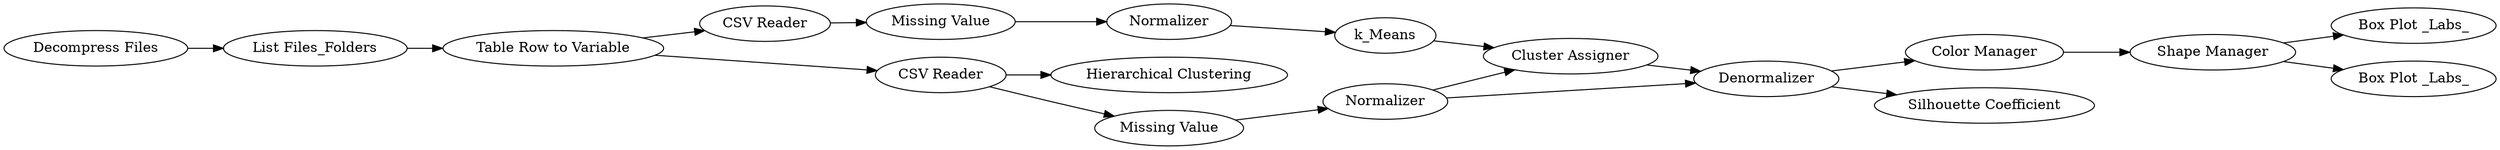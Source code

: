 digraph {
	2 [label="Decompress Files"]
	3 [label="List Files_Folders"]
	4 [label="CSV Reader"]
	5 [label="Table Row to Variable"]
	41 [label="Hierarchical Clustering"]
	47 [label=Normalizer]
	49 [label="Box Plot _Labs_"]
	50 [label="Box Plot _Labs_"]
	52 [label="Color Manager"]
	53 [label=k_Means]
	54 [label="Shape Manager"]
	61 [label="Missing Value"]
	63 [label="Cluster Assigner"]
	64 [label="CSV Reader"]
	65 [label=Normalizer]
	66 [label="Missing Value"]
	67 [label="Silhouette Coefficient"]
	68 [label=Denormalizer]
	2 -> 3
	3 -> 5
	4 -> 61
	5 -> 4
	5 -> 64
	47 -> 53
	52 -> 54
	53 -> 63
	54 -> 49
	54 -> 50
	61 -> 47
	63 -> 68
	64 -> 66
	64 -> 41
	65 -> 63
	65 -> 68
	66 -> 65
	68 -> 52
	68 -> 67
	rankdir=LR
}
